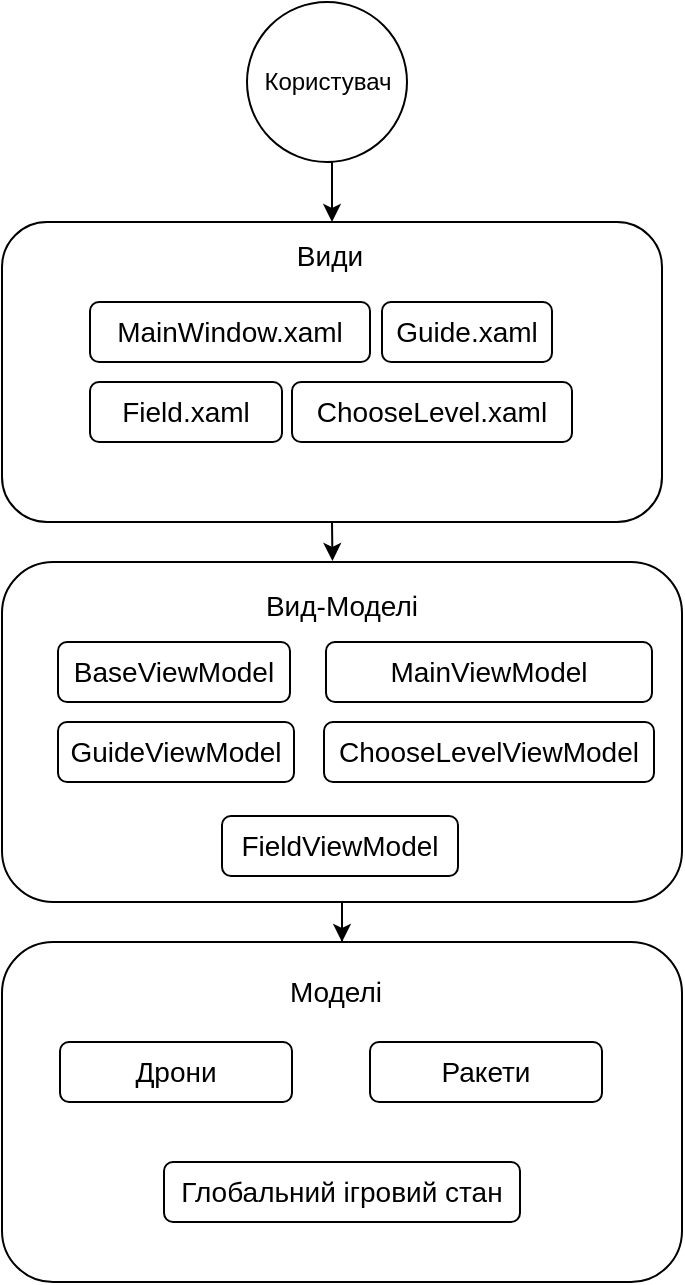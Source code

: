 <mxfile version="16.0.0" type="device"><diagram id="GEfPKVftOIDqTmlcEOga" name="Страница 1"><mxGraphModel dx="1483" dy="927" grid="1" gridSize="10" guides="1" tooltips="1" connect="1" arrows="1" fold="1" page="1" pageScale="1" pageWidth="827" pageHeight="1169" math="0" shadow="0"><root><mxCell id="0"/><mxCell id="1" parent="0"/><mxCell id="v_YivrBJTgVWST1PGJe0-10" style="edgeStyle=orthogonalEdgeStyle;rounded=0;orthogonalLoop=1;jettySize=auto;html=1;exitX=0.5;exitY=1;exitDx=0;exitDy=0;entryX=0.5;entryY=0;entryDx=0;entryDy=0;fontSize=14;" edge="1" parent="1" source="v_YivrBJTgVWST1PGJe0-2" target="v_YivrBJTgVWST1PGJe0-3"><mxGeometry relative="1" as="geometry"/></mxCell><mxCell id="v_YivrBJTgVWST1PGJe0-2" value="Користувач" style="ellipse;whiteSpace=wrap;html=1;aspect=fixed;" vertex="1" parent="1"><mxGeometry x="352.5" y="140" width="80" height="80" as="geometry"/></mxCell><mxCell id="v_YivrBJTgVWST1PGJe0-19" style="edgeStyle=orthogonalEdgeStyle;rounded=0;orthogonalLoop=1;jettySize=auto;html=1;exitX=0.5;exitY=1;exitDx=0;exitDy=0;fontSize=14;entryX=0.486;entryY=-0.003;entryDx=0;entryDy=0;entryPerimeter=0;" edge="1" parent="1" source="v_YivrBJTgVWST1PGJe0-3" target="v_YivrBJTgVWST1PGJe0-11"><mxGeometry relative="1" as="geometry"><mxPoint x="400" y="410" as="targetPoint"/></mxGeometry></mxCell><mxCell id="v_YivrBJTgVWST1PGJe0-3" value="" style="rounded=1;whiteSpace=wrap;html=1;" vertex="1" parent="1"><mxGeometry x="230" y="250" width="330" height="150" as="geometry"/></mxCell><mxCell id="v_YivrBJTgVWST1PGJe0-4" value="&lt;font style=&quot;font-size: 14px&quot;&gt;Види&lt;/font&gt;" style="text;html=1;strokeColor=none;fillColor=none;align=center;verticalAlign=middle;whiteSpace=wrap;rounded=0;" vertex="1" parent="1"><mxGeometry x="364" y="252" width="60" height="30" as="geometry"/></mxCell><mxCell id="v_YivrBJTgVWST1PGJe0-5" value="ChooseLevel.xaml" style="rounded=1;whiteSpace=wrap;html=1;fontSize=14;" vertex="1" parent="1"><mxGeometry x="375" y="330" width="140" height="30" as="geometry"/></mxCell><mxCell id="v_YivrBJTgVWST1PGJe0-6" value="Field.xaml" style="rounded=1;whiteSpace=wrap;html=1;fontSize=14;" vertex="1" parent="1"><mxGeometry x="274" y="330" width="96" height="30" as="geometry"/></mxCell><mxCell id="v_YivrBJTgVWST1PGJe0-7" value="Guide.xaml" style="rounded=1;whiteSpace=wrap;html=1;fontSize=14;" vertex="1" parent="1"><mxGeometry x="420" y="290" width="85" height="30" as="geometry"/></mxCell><mxCell id="v_YivrBJTgVWST1PGJe0-8" value="MainWindow.xaml" style="rounded=1;whiteSpace=wrap;html=1;fontSize=14;" vertex="1" parent="1"><mxGeometry x="274" y="290" width="140" height="30" as="geometry"/></mxCell><mxCell id="v_YivrBJTgVWST1PGJe0-21" style="edgeStyle=orthogonalEdgeStyle;rounded=0;orthogonalLoop=1;jettySize=auto;html=1;exitX=0.5;exitY=1;exitDx=0;exitDy=0;fontSize=14;" edge="1" parent="1" source="v_YivrBJTgVWST1PGJe0-11" target="v_YivrBJTgVWST1PGJe0-20"><mxGeometry relative="1" as="geometry"/></mxCell><mxCell id="v_YivrBJTgVWST1PGJe0-11" value="" style="rounded=1;whiteSpace=wrap;html=1;" vertex="1" parent="1"><mxGeometry x="230" y="420" width="340" height="170" as="geometry"/></mxCell><mxCell id="v_YivrBJTgVWST1PGJe0-12" value="&lt;font style=&quot;font-size: 14px&quot;&gt;Вид-Моделі&lt;/font&gt;" style="text;html=1;strokeColor=none;fillColor=none;align=center;verticalAlign=middle;whiteSpace=wrap;rounded=0;" vertex="1" parent="1"><mxGeometry x="355.5" y="427" width="87.5" height="30" as="geometry"/></mxCell><mxCell id="v_YivrBJTgVWST1PGJe0-13" value="BaseViewModel" style="rounded=1;whiteSpace=wrap;html=1;fontSize=14;" vertex="1" parent="1"><mxGeometry x="258" y="460" width="116" height="30" as="geometry"/></mxCell><mxCell id="v_YivrBJTgVWST1PGJe0-14" value="ChooseLevelViewModel" style="rounded=1;whiteSpace=wrap;html=1;fontSize=14;" vertex="1" parent="1"><mxGeometry x="391" y="500" width="165" height="30" as="geometry"/></mxCell><mxCell id="v_YivrBJTgVWST1PGJe0-15" value="MainViewModel" style="rounded=1;whiteSpace=wrap;html=1;fontSize=14;" vertex="1" parent="1"><mxGeometry x="392" y="460" width="163" height="30" as="geometry"/></mxCell><mxCell id="v_YivrBJTgVWST1PGJe0-16" value="GuideViewModel" style="rounded=1;whiteSpace=wrap;html=1;fontSize=14;" vertex="1" parent="1"><mxGeometry x="258" y="500" width="118" height="30" as="geometry"/></mxCell><mxCell id="v_YivrBJTgVWST1PGJe0-17" value="FieldViewModel" style="rounded=1;whiteSpace=wrap;html=1;fontSize=14;" vertex="1" parent="1"><mxGeometry x="340" y="547" width="118" height="30" as="geometry"/></mxCell><mxCell id="v_YivrBJTgVWST1PGJe0-20" value="" style="rounded=1;whiteSpace=wrap;html=1;" vertex="1" parent="1"><mxGeometry x="230" y="610" width="340" height="170" as="geometry"/></mxCell><mxCell id="v_YivrBJTgVWST1PGJe0-22" value="&lt;font style=&quot;font-size: 14px&quot;&gt;Моделі&lt;/font&gt;" style="text;html=1;strokeColor=none;fillColor=none;align=center;verticalAlign=middle;whiteSpace=wrap;rounded=0;" vertex="1" parent="1"><mxGeometry x="352.5" y="620" width="87.5" height="30" as="geometry"/></mxCell><mxCell id="v_YivrBJTgVWST1PGJe0-23" value="Дрони" style="rounded=1;whiteSpace=wrap;html=1;fontSize=14;" vertex="1" parent="1"><mxGeometry x="259" y="660" width="116" height="30" as="geometry"/></mxCell><mxCell id="v_YivrBJTgVWST1PGJe0-24" value="Ракети&lt;span style=&quot;color: rgba(0 , 0 , 0 , 0) ; font-family: monospace ; font-size: 0px&quot;&gt;%3CmxGraphModel%3E%3Croot%3E%3CmxCell%20id%3D%220%22%2F%3E%3CmxCell%20id%3D%221%22%20parent%3D%220%22%2F%3E%3CmxCell%20id%3D%222%22%20value%3D%22%D0%94%D1%80%D0%BE%D0%BD%D0%B8%22%20style%3D%22rounded%3D1%3BwhiteSpace%3Dwrap%3Bhtml%3D1%3BfontSize%3D14%3B%22%20vertex%3D%221%22%20parent%3D%221%22%3E%3CmxGeometry%20x%3D%22259%22%20y%3D%22660%22%20width%3D%22116%22%20height%3D%2230%22%20as%3D%22geometry%22%2F%3E%3C%2FmxCell%3E%3C%2Froot%3E%3C%2FmxGraphModel%3E&lt;/span&gt;" style="rounded=1;whiteSpace=wrap;html=1;fontSize=14;" vertex="1" parent="1"><mxGeometry x="414" y="660" width="116" height="30" as="geometry"/></mxCell><mxCell id="v_YivrBJTgVWST1PGJe0-25" value="Глобальний ігровий стан" style="rounded=1;whiteSpace=wrap;html=1;fontSize=14;" vertex="1" parent="1"><mxGeometry x="311" y="720" width="178" height="30" as="geometry"/></mxCell></root></mxGraphModel></diagram></mxfile>
